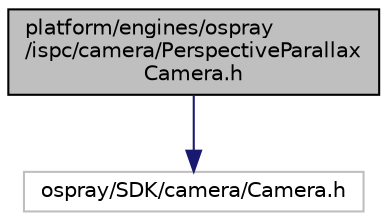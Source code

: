 digraph "platform/engines/ospray/ispc/camera/PerspectiveParallaxCamera.h"
{
 // LATEX_PDF_SIZE
  edge [fontname="Helvetica",fontsize="10",labelfontname="Helvetica",labelfontsize="10"];
  node [fontname="Helvetica",fontsize="10",shape=record];
  Node1 [label="platform/engines/ospray\l/ispc/camera/PerspectiveParallax\lCamera.h",height=0.2,width=0.4,color="black", fillcolor="grey75", style="filled", fontcolor="black",tooltip=" "];
  Node1 -> Node2 [color="midnightblue",fontsize="10",style="solid",fontname="Helvetica"];
  Node2 [label="ospray/SDK/camera/Camera.h",height=0.2,width=0.4,color="grey75", fillcolor="white", style="filled",tooltip=" "];
}
